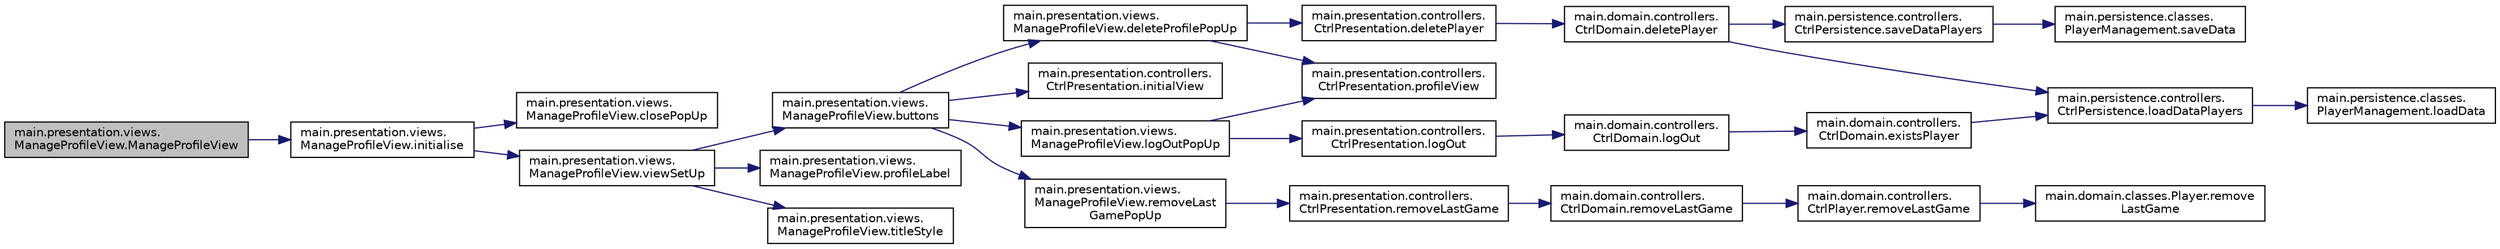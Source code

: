 digraph "main.presentation.views.ManageProfileView.ManageProfileView"
{
 // INTERACTIVE_SVG=YES
 // LATEX_PDF_SIZE
  edge [fontname="Helvetica",fontsize="10",labelfontname="Helvetica",labelfontsize="10"];
  node [fontname="Helvetica",fontsize="10",shape=record];
  rankdir="LR";
  Node1 [label="main.presentation.views.\lManageProfileView.ManageProfileView",height=0.2,width=0.4,color="black", fillcolor="grey75", style="filled", fontcolor="black",tooltip=" "];
  Node1 -> Node2 [color="midnightblue",fontsize="10",style="solid",fontname="Helvetica"];
  Node2 [label="main.presentation.views.\lManageProfileView.initialise",height=0.2,width=0.4,color="black", fillcolor="white", style="filled",URL="$classmain_1_1presentation_1_1views_1_1ManageProfileView.html#af5f39b149a33e462f9c292ffa3b8834f",tooltip=" "];
  Node2 -> Node3 [color="midnightblue",fontsize="10",style="solid",fontname="Helvetica"];
  Node3 [label="main.presentation.views.\lManageProfileView.closePopUp",height=0.2,width=0.4,color="black", fillcolor="white", style="filled",URL="$classmain_1_1presentation_1_1views_1_1ManageProfileView.html#a1dc2244218730cf1f97cd850f87fd1e0",tooltip=" "];
  Node2 -> Node4 [color="midnightblue",fontsize="10",style="solid",fontname="Helvetica"];
  Node4 [label="main.presentation.views.\lManageProfileView.viewSetUp",height=0.2,width=0.4,color="black", fillcolor="white", style="filled",URL="$classmain_1_1presentation_1_1views_1_1ManageProfileView.html#adab09baf92daf3cae76e9549912ab02b",tooltip=" "];
  Node4 -> Node5 [color="midnightblue",fontsize="10",style="solid",fontname="Helvetica"];
  Node5 [label="main.presentation.views.\lManageProfileView.buttons",height=0.2,width=0.4,color="black", fillcolor="white", style="filled",URL="$classmain_1_1presentation_1_1views_1_1ManageProfileView.html#aa3f1f29e375e377fd8560346a848b21a",tooltip=" "];
  Node5 -> Node6 [color="midnightblue",fontsize="10",style="solid",fontname="Helvetica"];
  Node6 [label="main.presentation.views.\lManageProfileView.deleteProfilePopUp",height=0.2,width=0.4,color="black", fillcolor="white", style="filled",URL="$classmain_1_1presentation_1_1views_1_1ManageProfileView.html#a1d0ed0a97dae671eae70053f47e41611",tooltip=" "];
  Node6 -> Node7 [color="midnightblue",fontsize="10",style="solid",fontname="Helvetica"];
  Node7 [label="main.presentation.controllers.\lCtrlPresentation.deletePlayer",height=0.2,width=0.4,color="black", fillcolor="white", style="filled",URL="$classmain_1_1presentation_1_1controllers_1_1CtrlPresentation.html#a69cda3ce27a1c0ebdabfc50707541445",tooltip=" "];
  Node7 -> Node8 [color="midnightblue",fontsize="10",style="solid",fontname="Helvetica"];
  Node8 [label="main.domain.controllers.\lCtrlDomain.deletePlayer",height=0.2,width=0.4,color="black", fillcolor="white", style="filled",URL="$classmain_1_1domain_1_1controllers_1_1CtrlDomain.html#a4721205aa77ecbdc2a2055ca87e5e6fe",tooltip=" "];
  Node8 -> Node9 [color="midnightblue",fontsize="10",style="solid",fontname="Helvetica"];
  Node9 [label="main.persistence.controllers.\lCtrlPersistence.loadDataPlayers",height=0.2,width=0.4,color="black", fillcolor="white", style="filled",URL="$classmain_1_1persistence_1_1controllers_1_1CtrlPersistence.html#aaf85a56ec8a8ea26bba36f0e4e63dce8",tooltip=" "];
  Node9 -> Node10 [color="midnightblue",fontsize="10",style="solid",fontname="Helvetica"];
  Node10 [label="main.persistence.classes.\lPlayerManagement.loadData",height=0.2,width=0.4,color="black", fillcolor="white", style="filled",URL="$classmain_1_1persistence_1_1classes_1_1PlayerManagement.html#ad7a43397dc2f47a1626587aded38e288",tooltip=" "];
  Node8 -> Node11 [color="midnightblue",fontsize="10",style="solid",fontname="Helvetica"];
  Node11 [label="main.persistence.controllers.\lCtrlPersistence.saveDataPlayers",height=0.2,width=0.4,color="black", fillcolor="white", style="filled",URL="$classmain_1_1persistence_1_1controllers_1_1CtrlPersistence.html#aa2c0b3d30eba733fa69b25ec6e47f1c6",tooltip=" "];
  Node11 -> Node12 [color="midnightblue",fontsize="10",style="solid",fontname="Helvetica"];
  Node12 [label="main.persistence.classes.\lPlayerManagement.saveData",height=0.2,width=0.4,color="black", fillcolor="white", style="filled",URL="$classmain_1_1persistence_1_1classes_1_1PlayerManagement.html#a506e48033fb4df1e601a969f3c3869a5",tooltip=" "];
  Node6 -> Node13 [color="midnightblue",fontsize="10",style="solid",fontname="Helvetica"];
  Node13 [label="main.presentation.controllers.\lCtrlPresentation.profileView",height=0.2,width=0.4,color="black", fillcolor="white", style="filled",URL="$classmain_1_1presentation_1_1controllers_1_1CtrlPresentation.html#aaab125b90ef589aa348d72fb0f0456d7",tooltip=" "];
  Node5 -> Node14 [color="midnightblue",fontsize="10",style="solid",fontname="Helvetica"];
  Node14 [label="main.presentation.controllers.\lCtrlPresentation.initialView",height=0.2,width=0.4,color="black", fillcolor="white", style="filled",URL="$classmain_1_1presentation_1_1controllers_1_1CtrlPresentation.html#aef492fdfe0273b39242801f312832c0b",tooltip=" "];
  Node5 -> Node15 [color="midnightblue",fontsize="10",style="solid",fontname="Helvetica"];
  Node15 [label="main.presentation.views.\lManageProfileView.logOutPopUp",height=0.2,width=0.4,color="black", fillcolor="white", style="filled",URL="$classmain_1_1presentation_1_1views_1_1ManageProfileView.html#a0e8c2033fb75820fb11aeac43fd7da59",tooltip=" "];
  Node15 -> Node16 [color="midnightblue",fontsize="10",style="solid",fontname="Helvetica"];
  Node16 [label="main.presentation.controllers.\lCtrlPresentation.logOut",height=0.2,width=0.4,color="black", fillcolor="white", style="filled",URL="$classmain_1_1presentation_1_1controllers_1_1CtrlPresentation.html#a393bf8eadcc9b8b0a2906b21ace35030",tooltip=" "];
  Node16 -> Node17 [color="midnightblue",fontsize="10",style="solid",fontname="Helvetica"];
  Node17 [label="main.domain.controllers.\lCtrlDomain.logOut",height=0.2,width=0.4,color="black", fillcolor="white", style="filled",URL="$classmain_1_1domain_1_1controllers_1_1CtrlDomain.html#a26e6f3b9428ffad9b96cf0c8b6dbcfa7",tooltip=" "];
  Node17 -> Node18 [color="midnightblue",fontsize="10",style="solid",fontname="Helvetica"];
  Node18 [label="main.domain.controllers.\lCtrlDomain.existsPlayer",height=0.2,width=0.4,color="black", fillcolor="white", style="filled",URL="$classmain_1_1domain_1_1controllers_1_1CtrlDomain.html#a3d0ba3c0dea3eee806af5000d7d13d59",tooltip=" "];
  Node18 -> Node9 [color="midnightblue",fontsize="10",style="solid",fontname="Helvetica"];
  Node15 -> Node13 [color="midnightblue",fontsize="10",style="solid",fontname="Helvetica"];
  Node5 -> Node19 [color="midnightblue",fontsize="10",style="solid",fontname="Helvetica"];
  Node19 [label="main.presentation.views.\lManageProfileView.removeLast\lGamePopUp",height=0.2,width=0.4,color="black", fillcolor="white", style="filled",URL="$classmain_1_1presentation_1_1views_1_1ManageProfileView.html#a36a3a308733dfa826b7e3d3fb7190d7b",tooltip=" "];
  Node19 -> Node20 [color="midnightblue",fontsize="10",style="solid",fontname="Helvetica"];
  Node20 [label="main.presentation.controllers.\lCtrlPresentation.removeLastGame",height=0.2,width=0.4,color="black", fillcolor="white", style="filled",URL="$classmain_1_1presentation_1_1controllers_1_1CtrlPresentation.html#a673d4f8ab981f4eacc077dc237e1f2eb",tooltip=" "];
  Node20 -> Node21 [color="midnightblue",fontsize="10",style="solid",fontname="Helvetica"];
  Node21 [label="main.domain.controllers.\lCtrlDomain.removeLastGame",height=0.2,width=0.4,color="black", fillcolor="white", style="filled",URL="$classmain_1_1domain_1_1controllers_1_1CtrlDomain.html#a30642dcccb1a0aa2c0f843b179e112c6",tooltip=" "];
  Node21 -> Node22 [color="midnightblue",fontsize="10",style="solid",fontname="Helvetica"];
  Node22 [label="main.domain.controllers.\lCtrlPlayer.removeLastGame",height=0.2,width=0.4,color="black", fillcolor="white", style="filled",URL="$classmain_1_1domain_1_1controllers_1_1CtrlPlayer.html#ab5d5ebef6342e9c79e34fed89fce60d2",tooltip=" "];
  Node22 -> Node23 [color="midnightblue",fontsize="10",style="solid",fontname="Helvetica"];
  Node23 [label="main.domain.classes.Player.remove\lLastGame",height=0.2,width=0.4,color="black", fillcolor="white", style="filled",URL="$classmain_1_1domain_1_1classes_1_1Player.html#a9d007ebb7394580a396e53041373bd37",tooltip=" "];
  Node4 -> Node24 [color="midnightblue",fontsize="10",style="solid",fontname="Helvetica"];
  Node24 [label="main.presentation.views.\lManageProfileView.profileLabel",height=0.2,width=0.4,color="black", fillcolor="white", style="filled",URL="$classmain_1_1presentation_1_1views_1_1ManageProfileView.html#ad9af7a096637cd3c0df19a2549d042cf",tooltip=" "];
  Node4 -> Node25 [color="midnightblue",fontsize="10",style="solid",fontname="Helvetica"];
  Node25 [label="main.presentation.views.\lManageProfileView.titleStyle",height=0.2,width=0.4,color="black", fillcolor="white", style="filled",URL="$classmain_1_1presentation_1_1views_1_1ManageProfileView.html#af227d6399c8dc24824becb6c52f1acd2",tooltip=" "];
}
